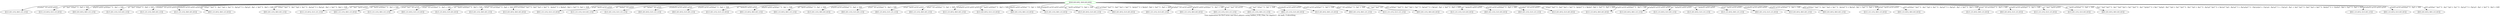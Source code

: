 digraph {
	overlap=false
	label="Tree exploration for K=3 arms and M=2 players using Selfish_UCB_Ubar, for depth=3 : 64 leafs, 0 absorbing"
	0 [label="[[0/0,0/0,0/0], [0/0,0/0,0/0]]" color=green]
	1 [label="[[1/1,0/1,1/1], [0/1,1/1,1/1]]"]
	0 -> 1 [label="µ1µ2µ3^2(1-µ1)(1-µ2)/3" color=black]
	2 [label="[[1/1,1/1,0/1], [1/1,1/1,0/1]]"]
	0 -> 2 [label="µ1^2µ2^2(2µ3^2 - 4µ3 + 3)/6" color=black]
	3 [label="[[0/1,0/1,0/1], [0/1,1/1,1/1]]"]
	0 -> 3 [label="µ2µ3(1-µ2)(1-µ3)(2µ1^2 - 4µ1 + 3)/6" color=black]
	4 [label="[[1/1,0/1,1/1], [1/1,0/1,1/1]]"]
	0 -> 4 [label="µ1^2µ3^2(2µ2^2 - 4µ2 + 3)/6" color=black]
	5 [label="[[1/1,1/1,1/1], [0/1,0/1,1/1]]"]
	0 -> 5 [label="µ1µ2µ3^2(1-µ1)(1-µ2)/3" color=black]
	6 [label="[[1/1,1/1,1/1], [0/1,0/1,0/1]]"]
	0 -> 6 [label="µ1µ2µ3(1-µ1)(1-µ2)(1-µ3)/3" color=black]
	7 [label="[[0/1,1/1,0/1], [0/1,1/1,0/1]]"]
	0 -> 7 [label="µ2^2(2µ1^2µ3^2 - 4µ1^2µ3 + 3µ1^2 - 4µ1µ3^2 + 8µ1µ3 - 6µ1 + 3µ3^2 - 6µ3 + 4)/6" color=black]
	8 [label="[[0/1,0/1,1/1], [0/1,0/1,1/1]]"]
	0 -> 8 [label="µ3^2(2µ1^2µ2^2 - 4µ1^2µ2 + 3µ1^2 - 4µ1µ2^2 + 8µ1µ2 - 6µ1 + 3µ2^2 - 6µ2 + 4)/6" color=black]
	9 [label="[[1/1,1/1,0/1], [1/1,1/1,1/1]]"]
	0 -> 9 [label="µ1^2µ2^2µ3(1-µ3)/3" color=black]
	10 [label="[[0/1,1/1,1/1], [0/1,1/1,0/1]]"]
	0 -> 10 [label="µ2^2µ3(1-µ3)(2µ1^2 - 4µ1 + 3)/6" color=black]
	11 [label="[[1/1,1/1,1/1], [0/1,1/1,1/1]]"]
	0 -> 11 [label="µ1µ2^2µ3^2(1-µ1)/3" color=black]
	12 [label="[[0/1,1/1,0/1], [1/1,1/1,0/1]]"]
	0 -> 12 [label="µ1µ2^2(1-µ1)(2µ3^2 - 4µ3 + 3)/6" color=black]
	13 [label="[[1/1,1/1,0/1], [1/1,0/1,0/1]]"]
	0 -> 13 [label="µ1^2µ2(1-µ2)(2µ3^2 - 4µ3 + 3)/6" color=black]
	14 [label="[[1/1,0/1,1/1], [0/1,0/1,1/1]]"]
	0 -> 14 [label="µ1µ3^2(1-µ1)(2µ2^2 - 4µ2 + 3)/6" color=black]
	15 [label="[[1/1,0/1,0/1], [0/1,0/1,0/1]]"]
	0 -> 15 [label="µ1(1-µ1)(2µ2^2µ3^2 - 4µ2^2µ3 + 3µ2^2 - 4µ2µ3^2 + 8µ2µ3 - 6µ2 + 3µ3^2 - 6µ3 + 4)/6" color=black]
	16 [label="[[0/1,1/1,1/1], [1/1,1/1,0/1]]"]
	0 -> 16 [label="µ1µ2^2µ3(1-µ1)(1-µ3)/3" color=black]
	17 [label="[[1/1,1/1,1/1], [1/1,0/1,1/1]]"]
	0 -> 17 [label="µ1^2µ2µ3^2(1-µ2)/3" color=black]
	18 [label="[[1/1,0/1,1/1], [1/1,1/1,1/1]]"]
	0 -> 18 [label="µ1^2µ2µ3^2(1-µ2)/3" color=black]
	19 [label="[[0/1,0/1,0/1], [1/1,1/1,1/1]]"]
	0 -> 19 [label="µ1µ2µ3(1-µ1)(1-µ2)(1-µ3)/3" color=black]
	20 [label="[[0/1,0/1,0/1], [1/1,0/1,1/1]]"]
	0 -> 20 [label="µ1µ3(1-µ1)(1-µ3)(2µ2^2 - 4µ2 + 3)/6" color=black]
	21 [label="[[1/1,0/1,1/1], [1/1,1/1,0/1]]"]
	0 -> 21 [label="µ1^2µ2µ3(1-µ2)(1-µ3)/3" color=black]
	22 [label="[[0/1,1/1,0/1], [0/1,0/1,1/1]]"]
	0 -> 22 [label="µ2µ3(1-µ2)(1-µ3)(2µ1^2 - 4µ1 + 3)/6" color=black]
	23 [label="[[0/1,1/1,0/1], [0/1,1/1,1/1]]"]
	0 -> 23 [label="µ2^2µ3(1-µ3)(2µ1^2 - 4µ1 + 3)/6" color=black]
	24 [label="[[1/1,0/1,1/1], [0/1,0/1,0/1]]"]
	0 -> 24 [label="µ1µ3(1-µ1)(1-µ3)(2µ2^2 - 4µ2 + 3)/6" color=black]
	25 [label="[[0/1,0/1,1/1], [1/1,0/1,1/1]]"]
	0 -> 25 [label="µ1µ3^2(1-µ1)(2µ2^2 - 4µ2 + 3)/6" color=black]
	26 [label="[[0/1,1/1,0/1], [1/1,1/1,1/1]]"]
	0 -> 26 [label="µ1µ2^2µ3(1-µ1)(1-µ3)/3" color=black]
	27 [label="[[0/1,1/1,1/1], [0/1,0/1,1/1]]"]
	0 -> 27 [label="µ2µ3^2(1-µ2)(2µ1^2 - 4µ1 + 3)/6" color=black]
	28 [label="[[1/1,1/1,0/1], [0/1,0/1,1/1]]"]
	0 -> 28 [label="µ1µ2µ3(1-µ1)(1-µ2)(1-µ3)/3" color=black]
	29 [label="[[1/1,0/1,0/1], [1/1,1/1,0/1]]"]
	0 -> 29 [label="µ1^2µ2(1-µ2)(2µ3^2 - 4µ3 + 3)/6" color=black]
	30 [label="[[0/1,0/1,1/1], [0/1,1/1,0/1]]"]
	0 -> 30 [label="µ2µ3(1-µ2)(1-µ3)(2µ1^2 - 4µ1 + 3)/6" color=black]
	31 [label="[[1/1,0/1,1/1], [0/1,1/1,0/1]]"]
	0 -> 31 [label="µ1µ2µ3(1-µ1)(1-µ2)(1-µ3)/3" color=black]
	32 [label="[[1/1,0/1,0/1], [1/1,0/1,1/1]]"]
	0 -> 32 [label="µ1^2µ3(1-µ3)(2µ2^2 - 4µ2 + 3)/6" color=black]
	33 [label="[[0/1,0/1,0/1], [1/1,0/1,0/1]]"]
	0 -> 33 [label="µ1(1-µ1)(2µ2^2µ3^2 - 4µ2^2µ3 + 3µ2^2 - 4µ2µ3^2 + 8µ2µ3 - 6µ2 + 3µ3^2 - 6µ3 + 4)/6" color=black]
	34 [label="[[0/1,1/1,1/1], [1/1,0/1,1/1]]"]
	0 -> 34 [label="µ1µ2µ3^2(1-µ1)(1-µ2)/3" color=black]
	35 [label="[[0/1,1/1,1/1], [0/1,0/1,0/1]]"]
	0 -> 35 [label="µ2µ3(1-µ2)(1-µ3)(2µ1^2 - 4µ1 + 3)/6" color=black]
	36 [label="[[0/1,1/1,1/1], [1/1,1/1,1/1]]"]
	0 -> 36 [label="µ1µ2^2µ3^2(1-µ1)/3" color=black]
	37 [label="[[0/1,1/1,1/1], [0/1,1/1,1/1]]"]
	0 -> 37 [label="µ2^2µ3^2(2µ1^2 - 4µ1 + 3)/6" color=black]
	38 [label="[[0/1,1/1,1/1], [1/1,0/1,0/1]]"]
	0 -> 38 [label="µ1µ2µ3(1-µ1)(1-µ2)(1-µ3)/3" color=black]
	39 [label="[[1/1,0/1,0/1], [0/1,1/1,0/1]]"]
	0 -> 39 [label="µ1µ2(1-µ1)(1-µ2)(2µ3^2 - 4µ3 + 3)/6" color=black]
	40 [label="[[0/1,0/1,1/1], [0/1,1/1,1/1]]"]
	0 -> 40 [label="µ2µ3^2(1-µ2)(2µ1^2 - 4µ1 + 3)/6" color=black]
	41 [label="[[1/1,1/1,1/1], [1/1,1/1,1/1]]"]
	0 -> 41 [label="µ1^2µ2^2µ3^2/3" color=black]
	42 [label="[[0/1,0/1,1/1], [0/1,0/1,0/1]]"]
	0 -> 42 [label="µ3(1-µ3)(2µ1^2µ2^2 - 4µ1^2µ2 + 3µ1^2 - 4µ1µ2^2 + 8µ1µ2 - 6µ1 + 3µ2^2 - 6µ2 + 4)/6" color=black]
	43 [label="[[1/1,1/1,1/1], [1/1,0/1,0/1]]"]
	0 -> 43 [label="µ1^2µ2µ3(1-µ2)(1-µ3)/3" color=black]
	44 [label="[[0/1,0/1,1/1], [1/1,0/1,0/1]]"]
	0 -> 44 [label="µ1µ3(1-µ1)(1-µ3)(2µ2^2 - 4µ2 + 3)/6" color=black]
	45 [label="[[0/1,0/1,1/1], [1/1,1/1,1/1]]"]
	0 -> 45 [label="µ1µ2µ3^2(1-µ1)(1-µ2)/3" color=black]
	46 [label="[[1/1,0/1,0/1], [1/1,0/1,0/1]]"]
	0 -> 46 [label="µ1^2(2µ2^2µ3^2 - 4µ2^2µ3 + 3µ2^2 - 4µ2µ3^2 + 8µ2µ3 - 6µ2 + 3µ3^2 - 6µ3 + 4)/6" color=black]
	47 [label="[[1/1,1/1,0/1], [0/1,0/1,0/1]]"]
	0 -> 47 [label="µ1µ2(1-µ1)(1-µ2)(2µ3^2 - 4µ3 + 3)/6" color=black]
	48 [label="[[1/1,0/1,0/1], [0/1,1/1,1/1]]"]
	0 -> 48 [label="µ1µ2µ3(1-µ1)(1-µ2)(1-µ3)/3" color=black]
	49 [label="[[1/1,1/1,0/1], [1/1,0/1,1/1]]"]
	0 -> 49 [label="µ1^2µ2µ3(1-µ2)(1-µ3)/3" color=black]
	50 [label="[[1/1,0/1,0/1], [1/1,1/1,1/1]]"]
	0 -> 50 [label="µ1^2µ2µ3(1-µ2)(1-µ3)/3" color=black]
	51 [label="[[1/1,1/1,0/1], [0/1,1/1,1/1]]"]
	0 -> 51 [label="µ1µ2^2µ3(1-µ1)(1-µ3)/3" color=black]
	52 [label="[[0/1,0/1,1/1], [1/1,1/1,0/1]]"]
	0 -> 52 [label="µ1µ2µ3(1-µ1)(1-µ2)(1-µ3)/3" color=black]
	53 [label="[[1/1,0/1,0/1], [0/1,0/1,1/1]]"]
	0 -> 53 [label="µ1µ3(1-µ1)(1-µ3)(2µ2^2 - 4µ2 + 3)/6" color=black]
	54 [label="[[0/1,0/1,0/1], [0/1,0/1,1/1]]"]
	0 -> 54 [label="µ3(1-µ3)(2µ1^2µ2^2 - 4µ1^2µ2 + 3µ1^2 - 4µ1µ2^2 + 8µ1µ2 - 6µ1 + 3µ2^2 - 6µ2 + 4)/6" color=black]
	55 [label="[[1/1,1/1,1/1], [0/1,1/1,0/1]]"]
	0 -> 55 [label="µ1µ2^2µ3(1-µ1)(1-µ3)/3" color=black]
	56 [label="[[0/1,1/1,0/1], [0/1,0/1,0/1]]"]
	0 -> 56 [label="µ2(1-µ2)(2µ1^2µ3^2 - 4µ1^2µ3 + 3µ1^2 - 4µ1µ3^2 + 8µ1µ3 - 6µ1 + 3µ3^2 - 6µ3 + 4)/6" color=black]
	57 [label="[[1/1,1/1,0/1], [0/1,1/1,0/1]]"]
	0 -> 57 [label="µ1µ2^2(1-µ1)(2µ3^2 - 4µ3 + 3)/6" color=black]
	58 [label="[[0/1,0/1,0/1], [1/1,1/1,0/1]]"]
	0 -> 58 [label="µ1µ2(1-µ1)(1-µ2)(2µ3^2 - 4µ3 + 3)/6" color=black]
	59 [label="[[1/1,1/1,1/1], [1/1,1/1,0/1]]"]
	0 -> 59 [label="µ1^2µ2^2µ3(1-µ3)/3" color=black]
	60 [label="[[1/1,0/1,1/1], [1/1,0/1,0/1]]"]
	0 -> 60 [label="µ1^2µ3(1-µ3)(2µ2^2 - 4µ2 + 3)/6" color=black]
	61 [label="[[0/1,0/1,0/1], [0/1,0/1,0/1]]"]
	0 -> 61 [label="(2µ1^2µ2^2µ3^2 - 4µ1^2µ2^2µ3 + 3µ1^2µ2^2 - 4µ1^2µ2µ3^2 + 8µ1^2µ2µ3 - 6µ1^2µ2 + 3µ1^2µ3^2 - 6µ1^2µ3 + 4µ1^2 - 4µ1µ2^2µ3^2 + 8µ1µ2^2µ3 - 6µ1µ2^2 + 8µ1µ2µ3^2 - 16µ1µ2µ3 + 12µ1µ2 - 6µ1µ3^2 + 12µ1µ3 - 8µ1 + 3µ2^2µ3^2 - 6µ2^2µ3 + 4µ2^2 - 6µ2µ3^2 + 12µ2µ3 - 8µ2 + 4µ3^2 - 8µ3 + 6)/6" color=black]
	62 [label="[[0/1,1/1,0/1], [1/1,0/1,1/1]]"]
	0 -> 62 [label="µ1µ2µ3(1-µ1)(1-µ2)(1-µ3)/3" color=black]
	63 [label="[[0/1,1/1,0/1], [1/1,0/1,0/1]]"]
	0 -> 63 [label="µ1µ2(1-µ1)(1-µ2)(2µ3^2 - 4µ3 + 3)/6" color=black]
	64 [label="[[0/1,0/1,0/1], [0/1,1/1,0/1]]"]
	0 -> 64 [label="µ2(1-µ2)(2µ1^2µ3^2 - 4µ1^2µ3 + 3µ1^2 - 4µ1µ3^2 + 8µ1µ3 - 6µ1 + 3µ3^2 - 6µ3 + 4)/6" color=black]
}
